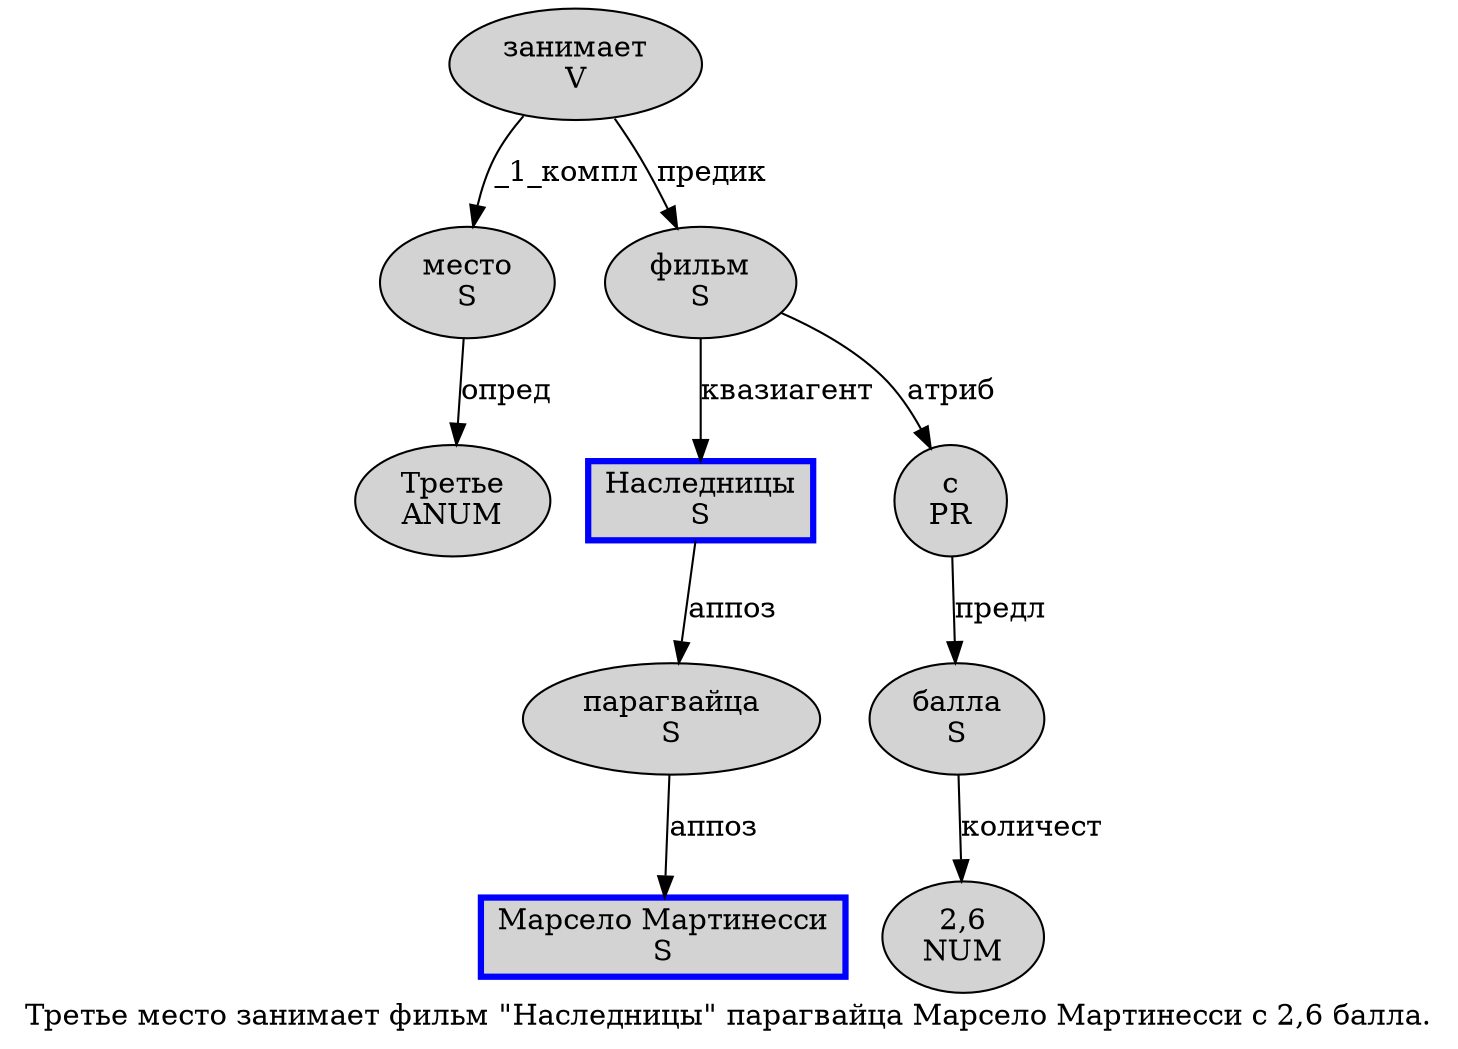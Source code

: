digraph SENTENCE_1544 {
	graph [label="Третье место занимает фильм \"Наследницы\" парагвайца Марсело Мартинесси с 2,6 балла."]
	node [style=filled]
		0 [label="Третье
ANUM" color="" fillcolor=lightgray penwidth=1 shape=ellipse]
		1 [label="место
S" color="" fillcolor=lightgray penwidth=1 shape=ellipse]
		2 [label="занимает
V" color="" fillcolor=lightgray penwidth=1 shape=ellipse]
		3 [label="фильм
S" color="" fillcolor=lightgray penwidth=1 shape=ellipse]
		5 [label="Наследницы
S" color=blue fillcolor=lightgray penwidth=3 shape=box]
		7 [label="парагвайца
S" color="" fillcolor=lightgray penwidth=1 shape=ellipse]
		8 [label="Марсело Мартинесси
S" color=blue fillcolor=lightgray penwidth=3 shape=box]
		9 [label="с
PR" color="" fillcolor=lightgray penwidth=1 shape=ellipse]
		10 [label="2,6
NUM" color="" fillcolor=lightgray penwidth=1 shape=ellipse]
		11 [label="балла
S" color="" fillcolor=lightgray penwidth=1 shape=ellipse]
			11 -> 10 [label="количест"]
			1 -> 0 [label="опред"]
			2 -> 1 [label="_1_компл"]
			2 -> 3 [label="предик"]
			9 -> 11 [label="предл"]
			5 -> 7 [label="аппоз"]
			7 -> 8 [label="аппоз"]
			3 -> 5 [label="квазиагент"]
			3 -> 9 [label="атриб"]
}